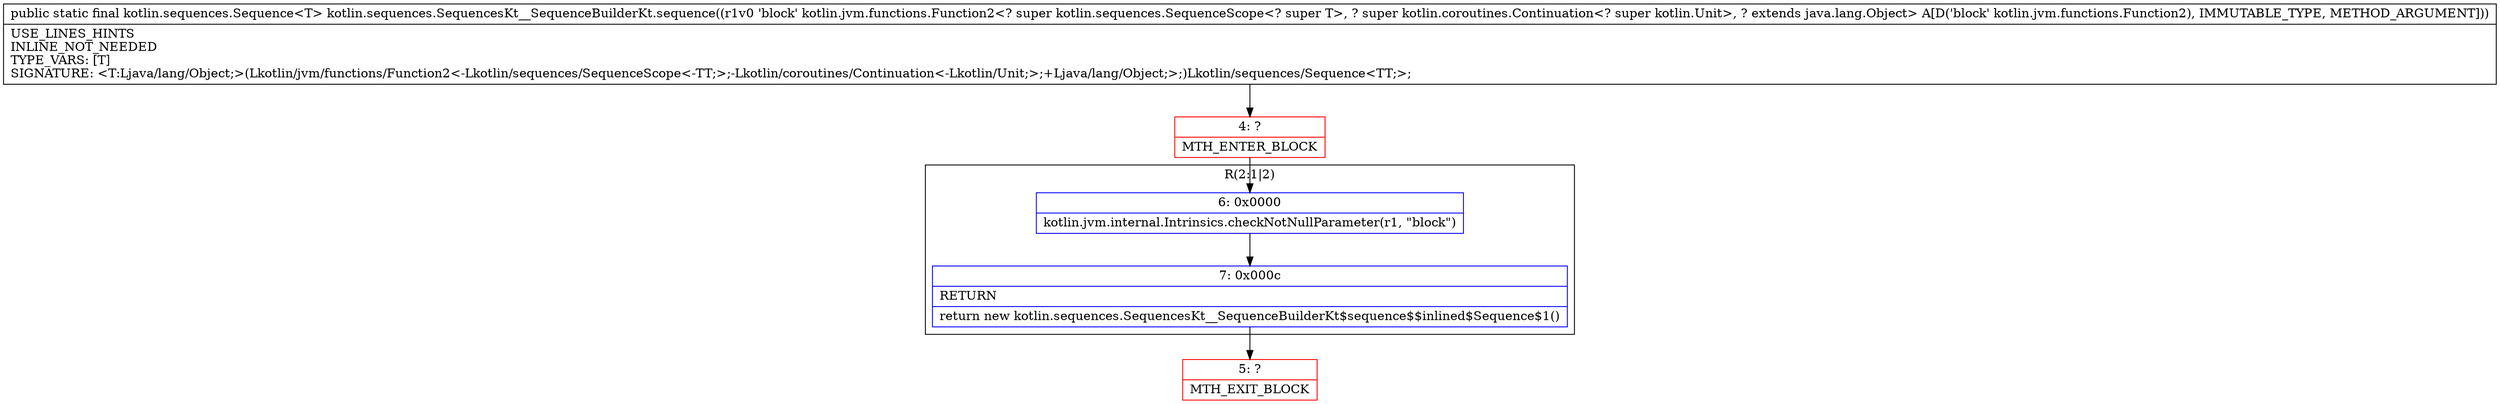 digraph "CFG forkotlin.sequences.SequencesKt__SequenceBuilderKt.sequence(Lkotlin\/jvm\/functions\/Function2;)Lkotlin\/sequences\/Sequence;" {
subgraph cluster_Region_1771186128 {
label = "R(2:1|2)";
node [shape=record,color=blue];
Node_6 [shape=record,label="{6\:\ 0x0000|kotlin.jvm.internal.Intrinsics.checkNotNullParameter(r1, \"block\")\l}"];
Node_7 [shape=record,label="{7\:\ 0x000c|RETURN\l|return new kotlin.sequences.SequencesKt__SequenceBuilderKt$sequence$$inlined$Sequence$1()\l}"];
}
Node_4 [shape=record,color=red,label="{4\:\ ?|MTH_ENTER_BLOCK\l}"];
Node_5 [shape=record,color=red,label="{5\:\ ?|MTH_EXIT_BLOCK\l}"];
MethodNode[shape=record,label="{public static final kotlin.sequences.Sequence\<T\> kotlin.sequences.SequencesKt__SequenceBuilderKt.sequence((r1v0 'block' kotlin.jvm.functions.Function2\<? super kotlin.sequences.SequenceScope\<? super T\>, ? super kotlin.coroutines.Continuation\<? super kotlin.Unit\>, ? extends java.lang.Object\> A[D('block' kotlin.jvm.functions.Function2), IMMUTABLE_TYPE, METHOD_ARGUMENT]))  | USE_LINES_HINTS\lINLINE_NOT_NEEDED\lTYPE_VARS: [T]\lSIGNATURE: \<T:Ljava\/lang\/Object;\>(Lkotlin\/jvm\/functions\/Function2\<\-Lkotlin\/sequences\/SequenceScope\<\-TT;\>;\-Lkotlin\/coroutines\/Continuation\<\-Lkotlin\/Unit;\>;+Ljava\/lang\/Object;\>;)Lkotlin\/sequences\/Sequence\<TT;\>;\l}"];
MethodNode -> Node_4;Node_6 -> Node_7;
Node_7 -> Node_5;
Node_4 -> Node_6;
}

